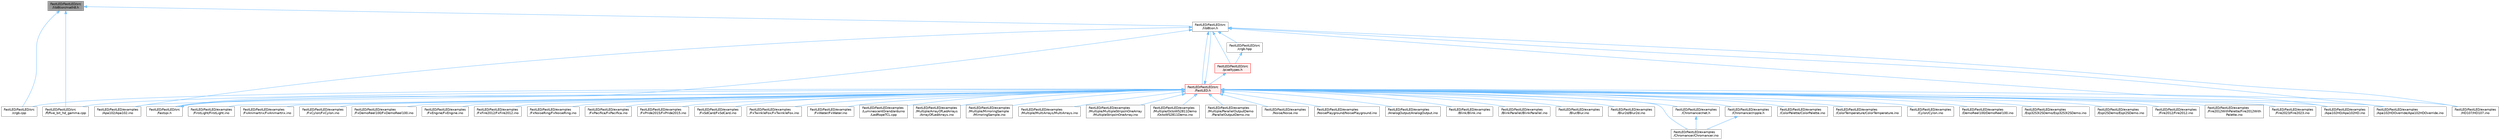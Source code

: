 digraph "FastLED/FastLED/src/lib8tion/math8.h"
{
 // LATEX_PDF_SIZE
  bgcolor="transparent";
  edge [fontname=Helvetica,fontsize=10,labelfontname=Helvetica,labelfontsize=10];
  node [fontname=Helvetica,fontsize=10,shape=box,height=0.2,width=0.4];
  Node1 [id="Node000001",label="FastLED/FastLED/src\l/lib8tion/math8.h",height=0.2,width=0.4,color="gray40", fillcolor="grey60", style="filled", fontcolor="black",tooltip="Fast, efficient 8-bit math functions specifically designed for high-performance LED programming."];
  Node1 -> Node2 [id="edge1_Node000001_Node000002",dir="back",color="steelblue1",style="solid",tooltip=" "];
  Node2 [id="Node000002",label="FastLED/FastLED/src\l/crgb.cpp",height=0.2,width=0.4,color="grey40", fillcolor="white", style="filled",URL="$d0/de3/crgb_8cpp.html",tooltip="Utility functions for the red, green, and blue (RGB) pixel struct."];
  Node1 -> Node3 [id="edge2_Node000001_Node000003",dir="back",color="steelblue1",style="solid",tooltip=" "];
  Node3 [id="Node000003",label="FastLED/FastLED/src\l/fl/five_bit_hd_gamma.cpp",height=0.2,width=0.4,color="grey40", fillcolor="white", style="filled",URL="$dd/d05/five__bit__hd__gamma_8cpp.html",tooltip="Defines functions for five-bit gamma correction."];
  Node1 -> Node4 [id="edge3_Node000001_Node000004",dir="back",color="steelblue1",style="solid",tooltip=" "];
  Node4 [id="Node000004",label="FastLED/FastLED/src\l/lib8tion.h",height=0.2,width=0.4,color="grey40", fillcolor="white", style="filled",URL="$df/da5/lib8tion_8h.html",tooltip="Fast, efficient 8-bit math functions specifically designed for high-performance LED programming."];
  Node4 -> Node5 [id="edge4_Node000004_Node000005",dir="back",color="steelblue1",style="solid",tooltip=" "];
  Node5 [id="Node000005",label="FastLED/FastLED/examples\l/Apa102/Apa102.ino",height=0.2,width=0.4,color="grey40", fillcolor="white", style="filled",URL="$dd/d0f/_apa102_8ino.html",tooltip=" "];
  Node4 -> Node6 [id="edge5_Node000004_Node000006",dir="back",color="steelblue1",style="solid",tooltip=" "];
  Node6 [id="Node000006",label="FastLED/FastLED/examples\l/Apa102HD/Apa102HD.ino",height=0.2,width=0.4,color="grey40", fillcolor="white", style="filled",URL="$d1/d75/_apa102_h_d_8ino.html",tooltip="Example showing how to use the APA102HD gamma correction."];
  Node4 -> Node7 [id="edge6_Node000004_Node000007",dir="back",color="steelblue1",style="solid",tooltip=" "];
  Node7 [id="Node000007",label="FastLED/FastLED/examples\l/Apa102HDOverride/Apa102HDOverride.ino",height=0.2,width=0.4,color="grey40", fillcolor="white", style="filled",URL="$d3/d6e/_apa102_h_d_override_8ino.html",tooltip=" "];
  Node4 -> Node8 [id="edge7_Node000004_Node000008",dir="back",color="steelblue1",style="solid",tooltip=" "];
  Node8 [id="Node000008",label="FastLED/FastLED/examples\l/HD107/HD107.ino",height=0.2,width=0.4,color="grey40", fillcolor="white", style="filled",URL="$dd/db4/_h_d107_8ino.html",tooltip="Example showing how to use the HD107 and HD which has built in gamma correction."];
  Node4 -> Node9 [id="edge8_Node000004_Node000009",dir="back",color="steelblue1",style="solid",tooltip=" "];
  Node9 [id="Node000009",label="FastLED/FastLED/src\l/FastLED.h",height=0.2,width=0.4,color="red", fillcolor="#FFF0F0", style="filled",URL="$db/d97/_fast_l_e_d_8h.html",tooltip="central include file for FastLED, defines the CFastLED class/object"];
  Node9 -> Node10 [id="edge9_Node000009_Node000010",dir="back",color="steelblue1",style="solid",tooltip=" "];
  Node10 [id="Node000010",label="FastLED/FastLED/examples\l/AnalogOutput/AnalogOutput.ino",height=0.2,width=0.4,color="grey40", fillcolor="white", style="filled",URL="$d5/d17/_analog_output_8ino.html",tooltip="Demonstrates how to use FastLED color functions even without a \"pixel-addressible\" smart LED strip."];
  Node9 -> Node5 [id="edge10_Node000009_Node000005",dir="back",color="steelblue1",style="solid",tooltip=" "];
  Node9 -> Node6 [id="edge11_Node000009_Node000006",dir="back",color="steelblue1",style="solid",tooltip=" "];
  Node9 -> Node7 [id="edge12_Node000009_Node000007",dir="back",color="steelblue1",style="solid",tooltip=" "];
  Node9 -> Node11 [id="edge13_Node000009_Node000011",dir="back",color="steelblue1",style="solid",tooltip=" "];
  Node11 [id="Node000011",label="FastLED/FastLED/examples\l/Blink/Blink.ino",height=0.2,width=0.4,color="grey40", fillcolor="white", style="filled",URL="$d0/dc3/_blink_8ino.html",tooltip="Blink the first LED of an LED strip."];
  Node9 -> Node12 [id="edge14_Node000009_Node000012",dir="back",color="steelblue1",style="solid",tooltip=" "];
  Node12 [id="Node000012",label="FastLED/FastLED/examples\l/BlinkParallel/BlinkParallel.ino",height=0.2,width=0.4,color="grey40", fillcolor="white", style="filled",URL="$d5/d4d/_blink_parallel_8ino.html",tooltip="Shows parallel usage of WS2812 strips."];
  Node9 -> Node13 [id="edge15_Node000009_Node000013",dir="back",color="steelblue1",style="solid",tooltip=" "];
  Node13 [id="Node000013",label="FastLED/FastLED/examples\l/Blur/Blur.ino",height=0.2,width=0.4,color="grey40", fillcolor="white", style="filled",URL="$d4/d0c/_blur_8ino.html",tooltip=" "];
  Node9 -> Node14 [id="edge16_Node000009_Node000014",dir="back",color="steelblue1",style="solid",tooltip=" "];
  Node14 [id="Node000014",label="FastLED/FastLED/examples\l/Blur2d/Blur2d.ino",height=0.2,width=0.4,color="grey40", fillcolor="white", style="filled",URL="$df/d42/_blur2d_8ino.html",tooltip=" "];
  Node9 -> Node15 [id="edge17_Node000009_Node000015",dir="back",color="steelblue1",style="solid",tooltip=" "];
  Node15 [id="Node000015",label="FastLED/FastLED/examples\l/Chromancer/Chromancer.ino",height=0.2,width=0.4,color="grey40", fillcolor="white", style="filled",URL="$d1/ddb/_chromancer_8ino.html",tooltip=" "];
  Node9 -> Node16 [id="edge18_Node000009_Node000016",dir="back",color="steelblue1",style="solid",tooltip=" "];
  Node16 [id="Node000016",label="FastLED/FastLED/examples\l/Chromancer/net.h",height=0.2,width=0.4,color="grey40", fillcolor="white", style="filled",URL="$d7/d97/net_8h.html",tooltip=" "];
  Node16 -> Node15 [id="edge19_Node000016_Node000015",dir="back",color="steelblue1",style="solid",tooltip=" "];
  Node9 -> Node17 [id="edge20_Node000009_Node000017",dir="back",color="steelblue1",style="solid",tooltip=" "];
  Node17 [id="Node000017",label="FastLED/FastLED/examples\l/Chromancer/ripple.h",height=0.2,width=0.4,color="grey40", fillcolor="white", style="filled",URL="$de/de3/ripple_8h.html",tooltip=" "];
  Node17 -> Node15 [id="edge21_Node000017_Node000015",dir="back",color="steelblue1",style="solid",tooltip=" "];
  Node9 -> Node18 [id="edge22_Node000009_Node000018",dir="back",color="steelblue1",style="solid",tooltip=" "];
  Node18 [id="Node000018",label="FastLED/FastLED/examples\l/ColorPalette/ColorPalette.ino",height=0.2,width=0.4,color="grey40", fillcolor="white", style="filled",URL="$d1/dc5/_color_palette_8ino.html",tooltip="Demonstrates how to use Color Palettes."];
  Node9 -> Node19 [id="edge23_Node000009_Node000019",dir="back",color="steelblue1",style="solid",tooltip=" "];
  Node19 [id="Node000019",label="FastLED/FastLED/examples\l/ColorTemperature/ColorTemperature.ino",height=0.2,width=0.4,color="grey40", fillcolor="white", style="filled",URL="$d7/d22/_color_temperature_8ino.html",tooltip="Demonstrates how to use ColorTemperature based color correction."];
  Node9 -> Node20 [id="edge24_Node000009_Node000020",dir="back",color="steelblue1",style="solid",tooltip=" "];
  Node20 [id="Node000020",label="FastLED/FastLED/examples\l/Cylon/Cylon.ino",height=0.2,width=0.4,color="grey40", fillcolor="white", style="filled",URL="$d8/d97/_cylon_8ino.html",tooltip="An animation that moves a single LED back and forth (Larson Scanner effect)"];
  Node9 -> Node21 [id="edge25_Node000009_Node000021",dir="back",color="steelblue1",style="solid",tooltip=" "];
  Node21 [id="Node000021",label="FastLED/FastLED/examples\l/DemoReel100/DemoReel100.ino",height=0.2,width=0.4,color="grey40", fillcolor="white", style="filled",URL="$d5/d25/_demo_reel100_8ino.html",tooltip="FastLED \"100 lines of code\" demo reel, showing off some effects."];
  Node9 -> Node22 [id="edge26_Node000009_Node000022",dir="back",color="steelblue1",style="solid",tooltip=" "];
  Node22 [id="Node000022",label="FastLED/FastLED/examples\l/Esp32S3I2SDemo/Esp32S3I2SDemo.ino",height=0.2,width=0.4,color="grey40", fillcolor="white", style="filled",URL="$db/de9/_esp32_s3_i2_s_demo_8ino.html",tooltip=" "];
  Node9 -> Node23 [id="edge27_Node000009_Node000023",dir="back",color="steelblue1",style="solid",tooltip=" "];
  Node23 [id="Node000023",label="FastLED/FastLED/examples\l/EspI2SDemo/EspI2SDemo.ino",height=0.2,width=0.4,color="grey40", fillcolor="white", style="filled",URL="$d8/d6e/_esp_i2_s_demo_8ino.html",tooltip=" "];
  Node9 -> Node24 [id="edge28_Node000009_Node000024",dir="back",color="steelblue1",style="solid",tooltip=" "];
  Node24 [id="Node000024",label="FastLED/FastLED/examples\l/Fire2012/Fire2012.ino",height=0.2,width=0.4,color="grey40", fillcolor="white", style="filled",URL="$d4/d26/_fire2012_8ino.html",tooltip="Simple one-dimensional fire animation."];
  Node9 -> Node25 [id="edge29_Node000009_Node000025",dir="back",color="steelblue1",style="solid",tooltip=" "];
  Node25 [id="Node000025",label="FastLED/FastLED/examples\l/Fire2012WithPalette/Fire2012With\lPalette.ino",height=0.2,width=0.4,color="grey40", fillcolor="white", style="filled",URL="$db/d92/_fire2012_with_palette_8ino.html",tooltip="Simple one-dimensional fire animation with a programmable color palette."];
  Node9 -> Node26 [id="edge30_Node000009_Node000026",dir="back",color="steelblue1",style="solid",tooltip=" "];
  Node26 [id="Node000026",label="FastLED/FastLED/examples\l/Fire2023/Fire2023.ino",height=0.2,width=0.4,color="grey40", fillcolor="white", style="filled",URL="$d8/d2c/_fire2023_8ino.html",tooltip=" "];
  Node9 -> Node27 [id="edge31_Node000009_Node000027",dir="back",color="steelblue1",style="solid",tooltip=" "];
  Node27 [id="Node000027",label="FastLED/FastLED/examples\l/FirstLight/FirstLight.ino",height=0.2,width=0.4,color="grey40", fillcolor="white", style="filled",URL="$de/d2b/_first_light_8ino.html",tooltip="Animate a white dot moving along a strip of LEDs."];
  Node9 -> Node28 [id="edge32_Node000009_Node000028",dir="back",color="steelblue1",style="solid",tooltip=" "];
  Node28 [id="Node000028",label="FastLED/FastLED/examples\l/FxAnimartrix/FxAnimartrix.ino",height=0.2,width=0.4,color="grey40", fillcolor="white", style="filled",URL="$dd/d96/_fx_animartrix_8ino.html",tooltip=" "];
  Node9 -> Node29 [id="edge33_Node000009_Node000029",dir="back",color="steelblue1",style="solid",tooltip=" "];
  Node29 [id="Node000029",label="FastLED/FastLED/examples\l/FxCylon/FxCylon.ino",height=0.2,width=0.4,color="grey40", fillcolor="white", style="filled",URL="$db/d86/_fx_cylon_8ino.html",tooltip=" "];
  Node9 -> Node30 [id="edge34_Node000009_Node000030",dir="back",color="steelblue1",style="solid",tooltip=" "];
  Node30 [id="Node000030",label="FastLED/FastLED/examples\l/FxDemoReel100/FxDemoReel100.ino",height=0.2,width=0.4,color="grey40", fillcolor="white", style="filled",URL="$d1/d8f/_fx_demo_reel100_8ino.html",tooltip=" "];
  Node9 -> Node31 [id="edge35_Node000009_Node000031",dir="back",color="steelblue1",style="solid",tooltip=" "];
  Node31 [id="Node000031",label="FastLED/FastLED/examples\l/FxEngine/FxEngine.ino",height=0.2,width=0.4,color="grey40", fillcolor="white", style="filled",URL="$d6/d35/_fx_engine_8ino.html",tooltip="Demonstrates how to use the FxEngine to switch between different effects on a 2D LED matrix."];
  Node9 -> Node32 [id="edge36_Node000009_Node000032",dir="back",color="steelblue1",style="solid",tooltip=" "];
  Node32 [id="Node000032",label="FastLED/FastLED/examples\l/FxFire2012/FxFire2012.ino",height=0.2,width=0.4,color="grey40", fillcolor="white", style="filled",URL="$df/d57/_fx_fire2012_8ino.html",tooltip=" "];
  Node9 -> Node33 [id="edge37_Node000009_Node000033",dir="back",color="steelblue1",style="solid",tooltip=" "];
  Node33 [id="Node000033",label="FastLED/FastLED/examples\l/FxNoiseRing/FxNoiseRing.ino",height=0.2,width=0.4,color="grey40", fillcolor="white", style="filled",URL="$d3/dac/_fx_noise_ring_8ino.html",tooltip=" "];
  Node9 -> Node34 [id="edge38_Node000009_Node000034",dir="back",color="steelblue1",style="solid",tooltip=" "];
  Node34 [id="Node000034",label="FastLED/FastLED/examples\l/FxPacifica/FxPacifica.ino",height=0.2,width=0.4,color="grey40", fillcolor="white", style="filled",URL="$dc/ded/_fx_pacifica_8ino.html",tooltip=" "];
  Node9 -> Node35 [id="edge39_Node000009_Node000035",dir="back",color="steelblue1",style="solid",tooltip=" "];
  Node35 [id="Node000035",label="FastLED/FastLED/examples\l/FxPride2015/FxPride2015.ino",height=0.2,width=0.4,color="grey40", fillcolor="white", style="filled",URL="$d2/db0/_fx_pride2015_8ino.html",tooltip=" "];
  Node9 -> Node36 [id="edge40_Node000009_Node000036",dir="back",color="steelblue1",style="solid",tooltip=" "];
  Node36 [id="Node000036",label="FastLED/FastLED/examples\l/FxSdCard/FxSdCard.ino",height=0.2,width=0.4,color="grey40", fillcolor="white", style="filled",URL="$d7/d35/_fx_sd_card_8ino.html",tooltip=" "];
  Node9 -> Node37 [id="edge41_Node000009_Node000037",dir="back",color="steelblue1",style="solid",tooltip=" "];
  Node37 [id="Node000037",label="FastLED/FastLED/examples\l/FxTwinkleFox/FxTwinkleFox.ino",height=0.2,width=0.4,color="grey40", fillcolor="white", style="filled",URL="$dd/d4d/_fx_twinkle_fox_8ino.html",tooltip=" "];
  Node9 -> Node38 [id="edge42_Node000009_Node000038",dir="back",color="steelblue1",style="solid",tooltip=" "];
  Node38 [id="Node000038",label="FastLED/FastLED/examples\l/FxWater/FxWater.ino",height=0.2,width=0.4,color="grey40", fillcolor="white", style="filled",URL="$dd/d61/_fx_water_8ino.html",tooltip=" "];
  Node9 -> Node8 [id="edge43_Node000009_Node000008",dir="back",color="steelblue1",style="solid",tooltip=" "];
  Node9 -> Node39 [id="edge44_Node000009_Node000039",dir="back",color="steelblue1",style="solid",tooltip=" "];
  Node39 [id="Node000039",label="FastLED/FastLED/examples\l/LuminescentGrand/arduino\l/LedRopeTCL.cpp",height=0.2,width=0.4,color="grey40", fillcolor="white", style="filled",URL="$d6/dc9/_led_rope_t_c_l_8cpp.html",tooltip=" "];
  Node9 -> Node40 [id="edge45_Node000009_Node000040",dir="back",color="steelblue1",style="solid",tooltip=" "];
  Node40 [id="Node000040",label="FastLED/FastLED/examples\l/Multiple/ArrayOfLedArrays\l/ArrayOfLedArrays.ino",height=0.2,width=0.4,color="grey40", fillcolor="white", style="filled",URL="$d6/dca/_array_of_led_arrays_8ino.html",tooltip="Set up three LED strips, all running from an array of arrays."];
  Node9 -> Node41 [id="edge46_Node000009_Node000041",dir="back",color="steelblue1",style="solid",tooltip=" "];
  Node41 [id="Node000041",label="FastLED/FastLED/examples\l/Multiple/MirroringSample\l/MirroringSample.ino",height=0.2,width=0.4,color="grey40", fillcolor="white", style="filled",URL="$d0/da1/_mirroring_sample_8ino.html",tooltip="Demonstrates how to use multiple LED strips, each with the same data."];
  Node9 -> Node42 [id="edge47_Node000009_Node000042",dir="back",color="steelblue1",style="solid",tooltip=" "];
  Node42 [id="Node000042",label="FastLED/FastLED/examples\l/Multiple/MultiArrays/MultiArrays.ino",height=0.2,width=0.4,color="grey40", fillcolor="white", style="filled",URL="$d1/d65/_multi_arrays_8ino.html",tooltip="Demonstrates how to use multiple LED strips, each with their own data."];
  Node9 -> Node43 [id="edge48_Node000009_Node000043",dir="back",color="steelblue1",style="solid",tooltip=" "];
  Node43 [id="Node000043",label="FastLED/FastLED/examples\l/Multiple/MultipleStripsInOneArray\l/MultipleStripsInOneArray.ino",height=0.2,width=0.4,color="grey40", fillcolor="white", style="filled",URL="$da/d73/_multiple_strips_in_one_array_8ino.html",tooltip="Demonstrates how to use multiple LED strips, each with their own data in one shared array."];
  Node9 -> Node44 [id="edge49_Node000009_Node000044",dir="back",color="steelblue1",style="solid",tooltip=" "];
  Node44 [id="Node000044",label="FastLED/FastLED/examples\l/Multiple/OctoWS2811Demo\l/OctoWS2811Demo.ino",height=0.2,width=0.4,color="grey40", fillcolor="white", style="filled",URL="$dc/dc1/_octo_w_s2811_demo_8ino.html",tooltip="Demonstrates how to use OctoWS2811 output."];
  Node9 -> Node45 [id="edge50_Node000009_Node000045",dir="back",color="steelblue1",style="solid",tooltip=" "];
  Node45 [id="Node000045",label="FastLED/FastLED/examples\l/Multiple/ParallelOutputDemo\l/ParallelOutputDemo.ino",height=0.2,width=0.4,color="grey40", fillcolor="white", style="filled",URL="$da/d6e/_parallel_output_demo_8ino.html",tooltip="Demonstrates how to write to multiple strips simultaneously."];
  Node9 -> Node46 [id="edge51_Node000009_Node000046",dir="back",color="steelblue1",style="solid",tooltip=" "];
  Node46 [id="Node000046",label="FastLED/FastLED/examples\l/Noise/Noise.ino",height=0.2,width=0.4,color="grey40", fillcolor="white", style="filled",URL="$d6/d9d/_noise_8ino.html",tooltip="Demonstrates how to use noise generation on a 2D LED matrix."];
  Node9 -> Node47 [id="edge52_Node000009_Node000047",dir="back",color="steelblue1",style="solid",tooltip=" "];
  Node47 [id="Node000047",label="FastLED/FastLED/examples\l/NoisePlayground/NoisePlayground.ino",height=0.2,width=0.4,color="grey40", fillcolor="white", style="filled",URL="$d7/ddc/_noise_playground_8ino.html",tooltip="Demonstrates how to use noise generation on a 2D LED matrix."];
  Node9 -> Node2 [id="edge53_Node000009_Node000002",dir="back",color="steelblue1",style="solid",tooltip=" "];
  Node9 -> Node72 [id="edge54_Node000009_Node000072",dir="back",color="steelblue1",style="solid",tooltip=" "];
  Node72 [id="Node000072",label="FastLED/FastLED/src\l/fastspi.h",height=0.2,width=0.4,color="grey40", fillcolor="white", style="filled",URL="$d6/ddc/fastspi_8h.html",tooltip="Serial peripheral interface (SPI) definitions per platform."];
  Node72 -> Node9 [id="edge55_Node000072_Node000009",dir="back",color="steelblue1",style="solid",tooltip=" "];
  Node9 -> Node3 [id="edge56_Node000009_Node000003",dir="back",color="steelblue1",style="solid",tooltip=" "];
  Node9 -> Node4 [id="edge57_Node000009_Node000004",dir="back",color="steelblue1",style="solid",tooltip=" "];
  Node4 -> Node112 [id="edge58_Node000004_Node000112",dir="back",color="steelblue1",style="solid",tooltip=" "];
  Node112 [id="Node000112",label="FastLED/FastLED/src\l/crgb.hpp",height=0.2,width=0.4,color="grey40", fillcolor="white", style="filled",URL="$d0/d4b/crgb_8hpp.html",tooltip="Defines utility functions for the red, green, and blue (RGB) pixel struct."];
  Node112 -> Node113 [id="edge59_Node000112_Node000113",dir="back",color="steelblue1",style="solid",tooltip=" "];
  Node113 [id="Node000113",label="FastLED/FastLED/src\l/pixeltypes.h",height=0.2,width=0.4,color="red", fillcolor="#FFF0F0", style="filled",URL="$d2/dba/pixeltypes_8h.html",tooltip="Includes defintions for RGB and HSV pixels."];
  Node113 -> Node9 [id="edge60_Node000113_Node000009",dir="back",color="steelblue1",style="solid",tooltip=" "];
  Node4 -> Node72 [id="edge61_Node000004_Node000072",dir="back",color="steelblue1",style="solid",tooltip=" "];
  Node4 -> Node113 [id="edge62_Node000004_Node000113",dir="back",color="steelblue1",style="solid",tooltip=" "];
}

